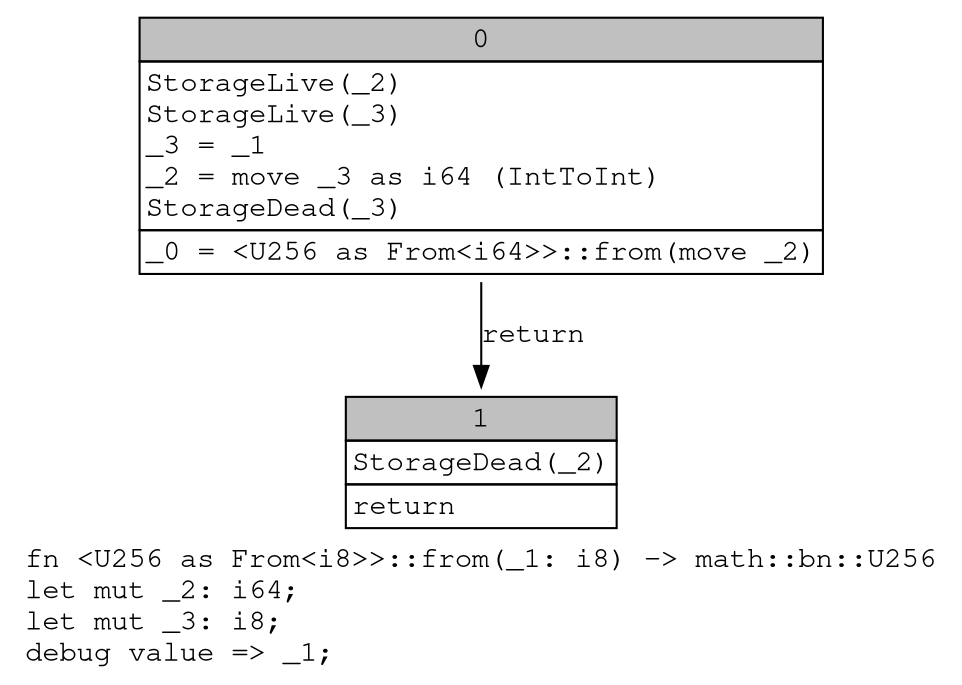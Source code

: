 digraph Mir_0_14221 {
    graph [fontname="Courier, monospace"];
    node [fontname="Courier, monospace"];
    edge [fontname="Courier, monospace"];
    label=<fn &lt;U256 as From&lt;i8&gt;&gt;::from(_1: i8) -&gt; math::bn::U256<br align="left"/>let mut _2: i64;<br align="left"/>let mut _3: i8;<br align="left"/>debug value =&gt; _1;<br align="left"/>>;
    bb0__0_14221 [shape="none", label=<<table border="0" cellborder="1" cellspacing="0"><tr><td bgcolor="gray" align="center" colspan="1">0</td></tr><tr><td align="left" balign="left">StorageLive(_2)<br/>StorageLive(_3)<br/>_3 = _1<br/>_2 = move _3 as i64 (IntToInt)<br/>StorageDead(_3)<br/></td></tr><tr><td align="left">_0 = &lt;U256 as From&lt;i64&gt;&gt;::from(move _2)</td></tr></table>>];
    bb1__0_14221 [shape="none", label=<<table border="0" cellborder="1" cellspacing="0"><tr><td bgcolor="gray" align="center" colspan="1">1</td></tr><tr><td align="left" balign="left">StorageDead(_2)<br/></td></tr><tr><td align="left">return</td></tr></table>>];
    bb0__0_14221 -> bb1__0_14221 [label="return"];
}
